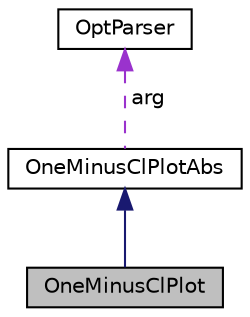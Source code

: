 digraph "OneMinusClPlot"
{
  edge [fontname="Helvetica",fontsize="10",labelfontname="Helvetica",labelfontsize="10"];
  node [fontname="Helvetica",fontsize="10",shape=record];
  Node2 [label="OneMinusClPlot",height=0.2,width=0.4,color="black", fillcolor="grey75", style="filled", fontcolor="black"];
  Node3 -> Node2 [dir="back",color="midnightblue",fontsize="10",style="solid",fontname="Helvetica"];
  Node3 [label="OneMinusClPlotAbs",height=0.2,width=0.4,color="black", fillcolor="white", style="filled",URL="$class_one_minus_cl_plot_abs.html"];
  Node4 -> Node3 [dir="back",color="darkorchid3",fontsize="10",style="dashed",label=" arg" ,fontname="Helvetica"];
  Node4 [label="OptParser",height=0.2,width=0.4,color="black", fillcolor="white", style="filled",URL="$class_opt_parser.html"];
}
